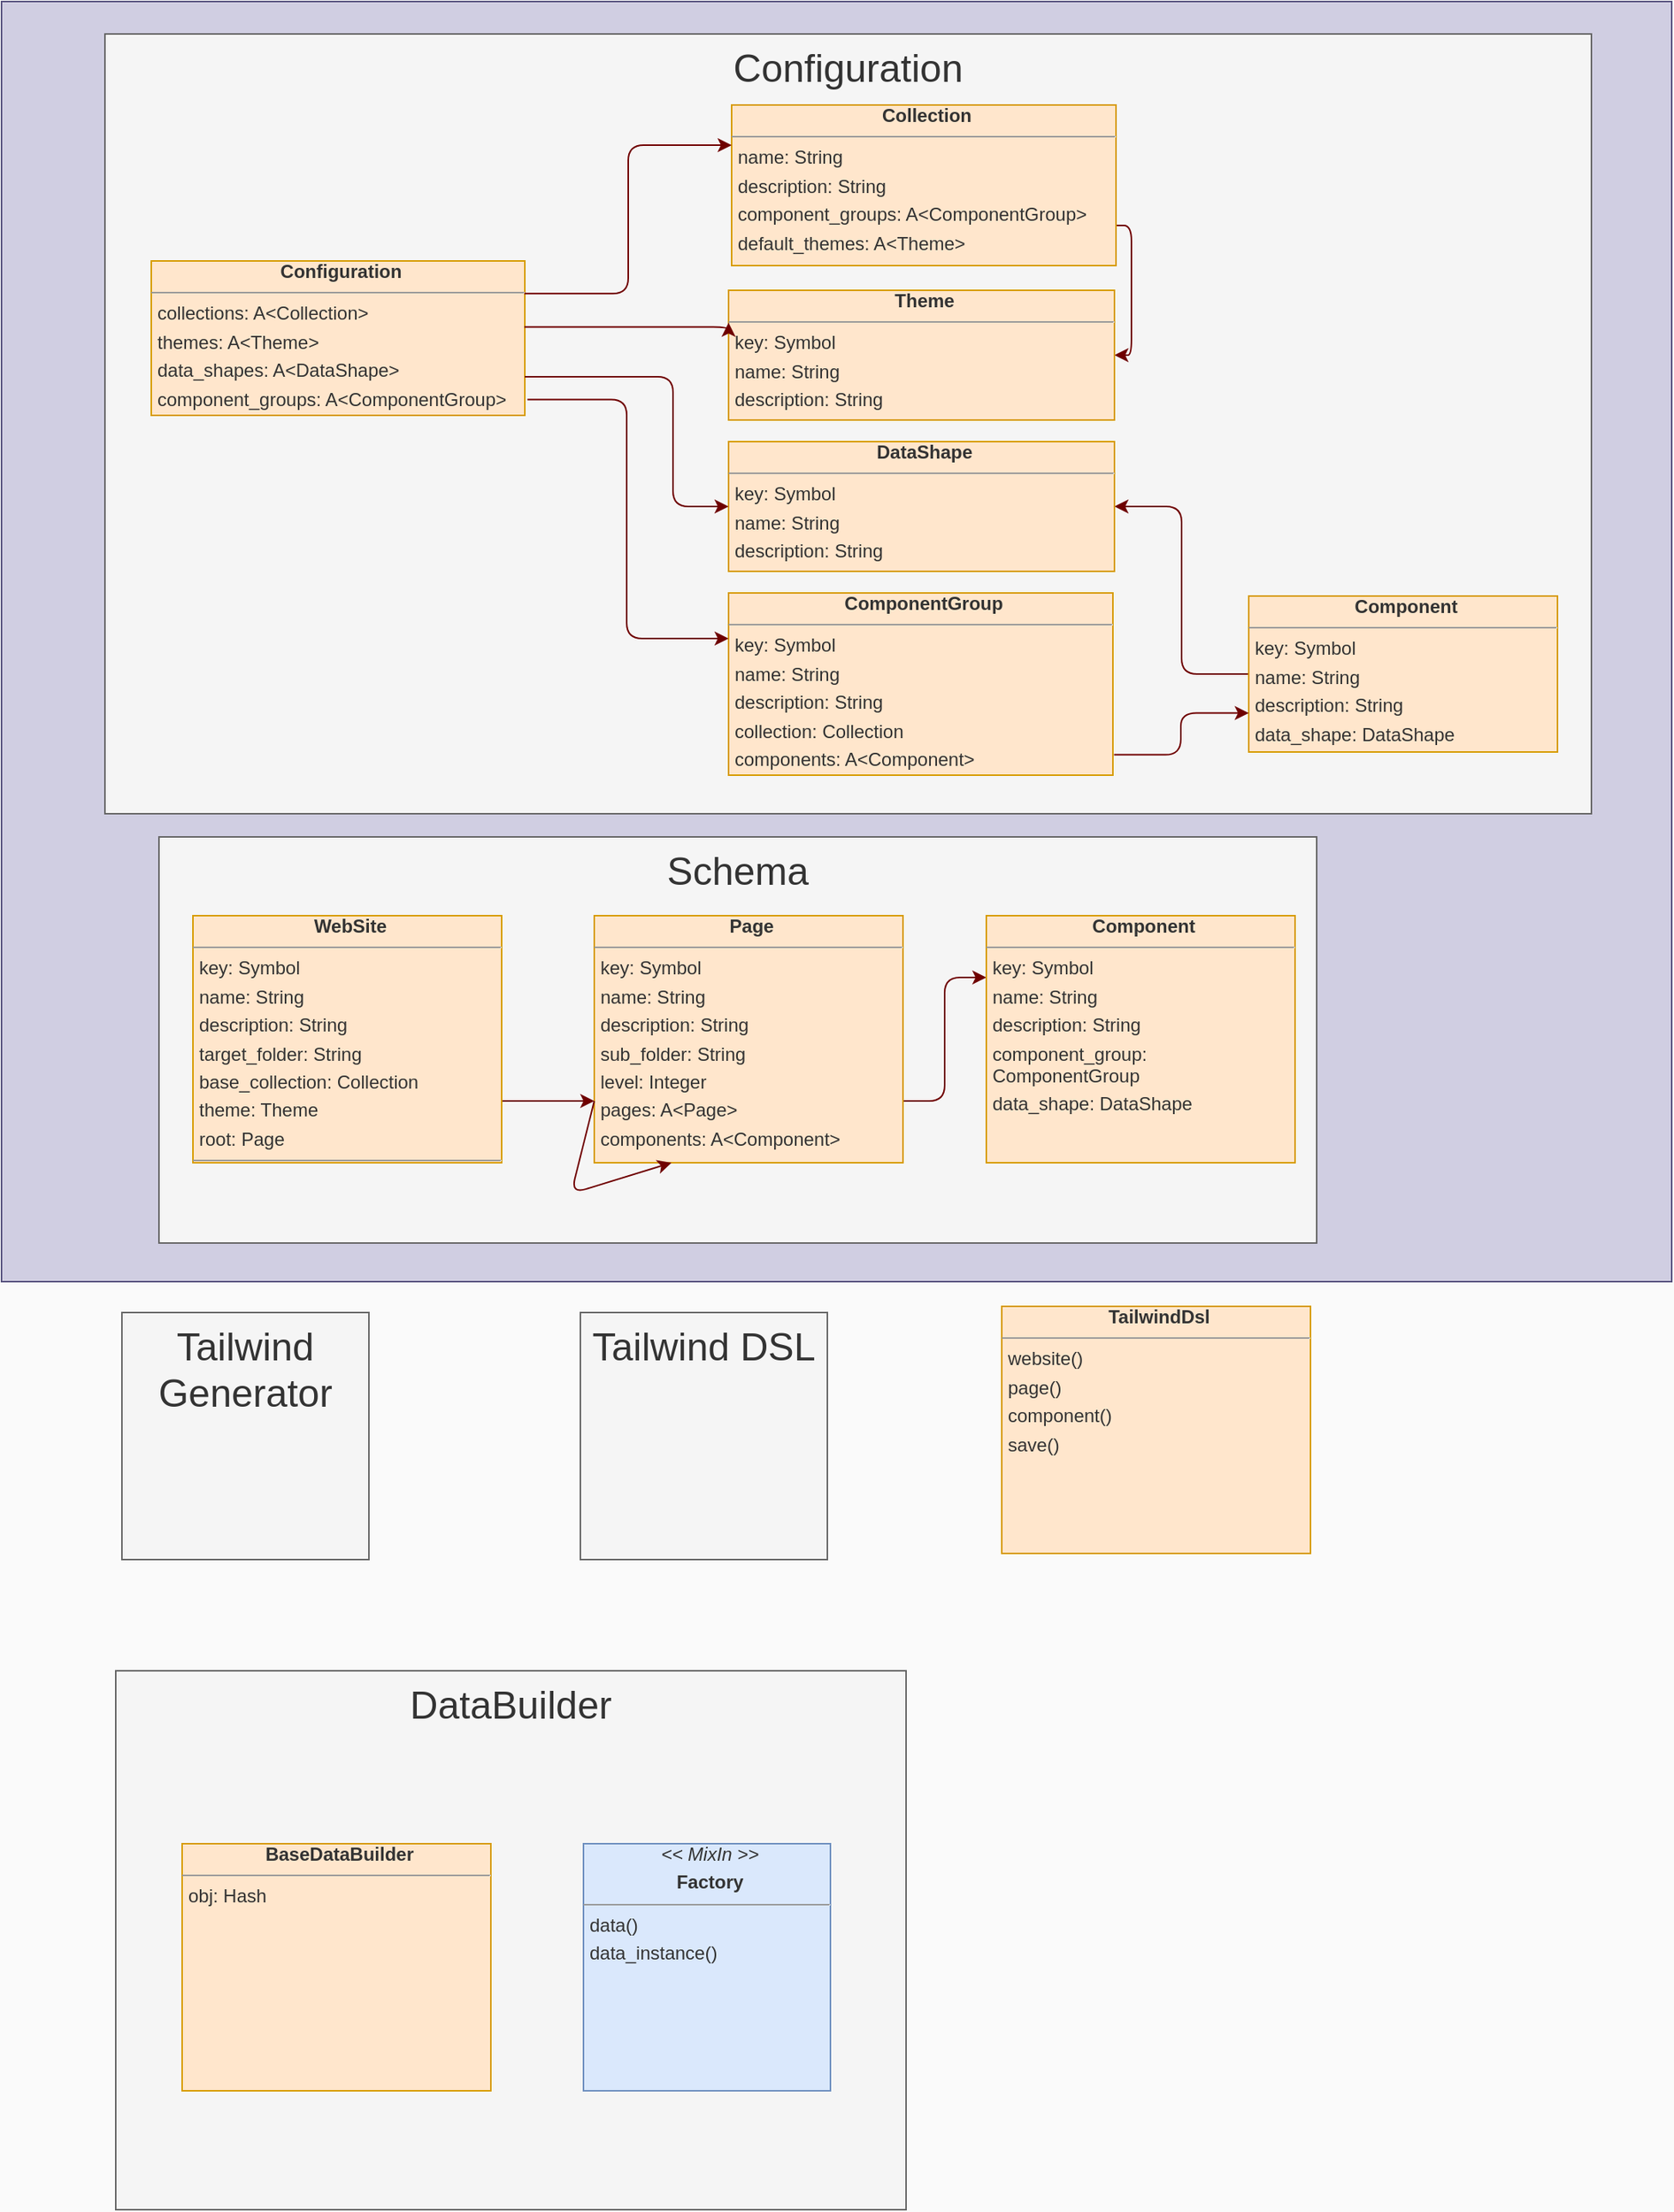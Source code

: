 <mxfile>
    <diagram id="Yy3" name="Domain Modal">
        <mxGraphModel dx="1775" dy="777" grid="0" gridSize="10" guides="1" tooltips="1" connect="1" arrows="1" fold="1" page="1" pageScale="1" pageWidth="1169" pageHeight="827" background="#fafafa" math="0" shadow="0">
            <root>
                <mxCell id="page_root_Yy3"/>
                <mxCell id="node_root_Yy3" parent="page_root_Yy3"/>
                <mxCell id="Yy3-2" value="Tailwind GEM" style="whiteSpace=wrap;html=1;rounded=0;fillColor=#d0cee2;strokeColor=#56517e;" parent="node_root_Yy3" vertex="1">
                    <mxGeometry x="13" y="10" width="1082" height="829" as="geometry"/>
                </mxCell>
                <mxCell id="Yy3-10" value="Schema" style="whiteSpace=wrap;html=1;rounded=0;fillColor=#f5f5f5;strokeColor=#666666;fontColor=#333333;verticalAlign=top;fontSize=25;" parent="node_root_Yy3" vertex="1">
                    <mxGeometry x="115" y="551" width="750" height="263" as="geometry"/>
                </mxCell>
                <mxCell id="7" style="edgeStyle=orthogonalEdgeStyle;shape=connector;rounded=1;html=1;exitX=1;exitY=0.75;exitDx=0;exitDy=0;entryX=0;entryY=0.75;entryDx=0;entryDy=0;labelBackgroundColor=default;fontFamily=Helvetica;fontSize=25;fontColor=default;endArrow=classic;strokeColor=#6F0000;fillColor=#a20025;elbow=vertical;" parent="node_root_Yy3" source="Yy3-11" target="Yy3-12" edge="1">
                    <mxGeometry relative="1" as="geometry"/>
                </mxCell>
                <mxCell id="Yy3-11" value="&lt;p style=&quot;margin:0px;margin-left:4px;margin-bottom:4px;text-align:center&quot;&gt;&lt;b&gt;WebSite&lt;/b&gt;&lt;/p&gt;&lt;hr size=&quot;1&quot;/&gt;&lt;p style=&quot;margin:0px;margin-left:4px;margin-bottom:4px&quot;&gt;key: Symbol&lt;/p&gt;&lt;p style=&quot;margin:0px;margin-left:4px;margin-bottom:4px&quot;&gt;name: String&lt;/p&gt;&lt;p style=&quot;margin:0px;margin-left:4px;margin-bottom:4px&quot;&gt;description: String&lt;/p&gt;&lt;p style=&quot;margin:0px;margin-left:4px;margin-bottom:4px&quot;&gt;target_folder: String&lt;/p&gt;&lt;p style=&quot;margin:0px;margin-left:4px;margin-bottom:4px&quot;&gt;base_collection: Collection&lt;/p&gt;&lt;p style=&quot;margin:0px;margin-left:4px;margin-bottom:4px&quot;&gt;theme: Theme&lt;/p&gt;&lt;p style=&quot;margin:0px;margin-left:4px;margin-bottom:4px&quot;&gt;root: Page&lt;/p&gt;&lt;hr size=&quot;1&quot;/&gt;&lt;p style=&quot;margin:0px;margin-left:4px;margin-bottom:4px&quot;&gt;favourite_components() : A&amp;lt;Component&amp;gt;&lt;/p&gt;" style="whiteSpace=wrap;html=1;rounded=0;fillColor=#ffe6cc;strokeColor=#d79b00;fontColor=#333333;align=left;overflow=fill;fontSize=12;fontFamily=Helvetica" parent="node_root_Yy3" vertex="1">
                    <mxGeometry x="137" y="602" width="200" height="160" as="geometry"/>
                </mxCell>
                <mxCell id="8" style="edgeStyle=orthogonalEdgeStyle;shape=connector;rounded=1;html=1;exitX=1;exitY=0.75;exitDx=0;exitDy=0;entryX=0;entryY=0.25;entryDx=0;entryDy=0;labelBackgroundColor=default;fontFamily=Helvetica;fontSize=25;fontColor=default;endArrow=classic;strokeColor=#6F0000;fillColor=#a20025;elbow=vertical;" parent="node_root_Yy3" source="Yy3-12" target="Yy3-13" edge="1">
                    <mxGeometry relative="1" as="geometry"/>
                </mxCell>
                <mxCell id="Yy3-12" value="&lt;p style=&quot;margin:0px;margin-left:4px;margin-bottom:4px;text-align:center&quot;&gt;&lt;b&gt;Page&lt;/b&gt;&lt;/p&gt;&lt;hr size=&quot;1&quot;/&gt;&lt;p style=&quot;margin:0px;margin-left:4px;margin-bottom:4px&quot;&gt;key: Symbol&lt;/p&gt;&lt;p style=&quot;margin:0px;margin-left:4px;margin-bottom:4px&quot;&gt;name: String&lt;/p&gt;&lt;p style=&quot;margin:0px;margin-left:4px;margin-bottom:4px&quot;&gt;description: String&lt;/p&gt;&lt;p style=&quot;margin:0px;margin-left:4px;margin-bottom:4px&quot;&gt;sub_folder: String&lt;/p&gt;&lt;p style=&quot;margin:0px;margin-left:4px;margin-bottom:4px&quot;&gt;level: Integer&lt;/p&gt;&lt;p style=&quot;margin:0px;margin-left:4px;margin-bottom:4px&quot;&gt;pages: A&amp;lt;Page&amp;gt;&lt;/p&gt;&lt;p style=&quot;margin:0px;margin-left:4px;margin-bottom:4px&quot;&gt;components: A&amp;lt;Component&amp;gt;&lt;/p&gt;" style="whiteSpace=wrap;html=1;rounded=0;fillColor=#ffe6cc;strokeColor=#d79b00;fontColor=#333333;align=left;overflow=fill;fontSize=12;fontFamily=Helvetica" parent="node_root_Yy3" vertex="1">
                    <mxGeometry x="397" y="602" width="200" height="160" as="geometry"/>
                </mxCell>
                <mxCell id="Yy3-13" value="&lt;p style=&quot;margin:0px;margin-left:4px;margin-bottom:4px;text-align:center&quot;&gt;&lt;b&gt;Component&lt;/b&gt;&lt;/p&gt;&lt;hr size=&quot;1&quot;/&gt;&lt;p style=&quot;margin:0px;margin-left:4px;margin-bottom:4px&quot;&gt;key: Symbol&lt;/p&gt;&lt;p style=&quot;margin:0px;margin-left:4px;margin-bottom:4px&quot;&gt;name: String&lt;/p&gt;&lt;p style=&quot;margin:0px;margin-left:4px;margin-bottom:4px&quot;&gt;description: String&lt;/p&gt;&lt;p style=&quot;margin:0px;margin-left:4px;margin-bottom:4px&quot;&gt;component_group: ComponentGroup&lt;/p&gt;&lt;p style=&quot;margin:0px;margin-left:4px;margin-bottom:4px&quot;&gt;data_shape: DataShape&lt;/p&gt;" style="whiteSpace=wrap;html=1;rounded=0;fillColor=#ffe6cc;strokeColor=#d79b00;fontColor=#333333;align=left;overflow=fill;fontSize=12;fontFamily=Helvetica" parent="node_root_Yy3" vertex="1">
                    <mxGeometry x="651" y="602" width="200" height="160" as="geometry"/>
                </mxCell>
                <mxCell id="Yy3-14" value="Tailwind Generator" style="whiteSpace=wrap;html=1;rounded=0;fillColor=#f5f5f5;strokeColor=#666666;fontColor=#333333;verticalAlign=top;fontSize=25;" parent="node_root_Yy3" vertex="1">
                    <mxGeometry x="91" y="859" width="160" height="160" as="geometry"/>
                </mxCell>
                <mxCell id="Yy3-15" value="Tailwind DSL" style="whiteSpace=wrap;html=1;rounded=0;fillColor=#f5f5f5;strokeColor=#666666;fontColor=#333333;verticalAlign=top;fontSize=25;" parent="node_root_Yy3" vertex="1">
                    <mxGeometry x="388" y="859" width="160" height="160" as="geometry"/>
                </mxCell>
                <mxCell id="abc" value="&lt;p style=&quot;margin:0px;margin-left:4px;margin-bottom:4px;text-align:center&quot;&gt;&lt;b&gt;TailwindDsl&lt;/b&gt;&lt;/p&gt;&lt;hr size=&quot;1&quot;/&gt;&lt;p style=&quot;margin:0px;margin-left:4px;margin-bottom:4px&quot;&gt;website()&lt;/p&gt;&lt;p style=&quot;margin:0px;margin-left:4px;margin-bottom:4px&quot;&gt;page()&lt;/p&gt;&lt;p style=&quot;margin:0px;margin-left:4px;margin-bottom:4px&quot;&gt;component()&lt;/p&gt;&lt;p style=&quot;margin:0px;margin-left:4px;margin-bottom:4px&quot;&gt;save()&lt;/p&gt;" style="whiteSpace=wrap;html=1;rounded=0;fillColor=#ffe6cc;strokeColor=#d79b00;fontColor=#333333;align=left;overflow=fill;fontSize=12;fontFamily=Helvetica" parent="node_root_Yy3" vertex="1">
                    <mxGeometry x="661" y="855" width="200" height="160" as="geometry"/>
                </mxCell>
                <mxCell id="abc1" value="DataBuilder" style="whiteSpace=wrap;html=1;rounded=0;fillColor=#f5f5f5;strokeColor=#666666;fontColor=#333333;verticalAlign=top;fontSize=25;" parent="node_root_Yy3" vertex="1">
                    <mxGeometry x="87" y="1091" width="512" height="349" as="geometry"/>
                </mxCell>
                <mxCell id="Yy3-18" value="&lt;p style=&quot;margin:0px;margin-left:4px;margin-bottom:4px;text-align:center&quot;&gt;&lt;b&gt;BaseDataBuilder&lt;/b&gt;&lt;/p&gt;&lt;hr size=&quot;1&quot;/&gt;&lt;p style=&quot;margin:0px;margin-left:4px;margin-bottom:4px&quot;&gt;obj: Hash&lt;/p&gt;" style="whiteSpace=wrap;html=1;rounded=0;fillColor=#ffe6cc;strokeColor=#d79b00;fontColor=#333333;align=left;overflow=fill;fontSize=12;fontFamily=Helvetica" parent="node_root_Yy3" vertex="1">
                    <mxGeometry x="130" y="1203" width="200" height="160" as="geometry"/>
                </mxCell>
                <mxCell id="Yy3-19" value="&lt;p style=&quot;margin:0px;margin-left:4px;margin-bottom:4px;text-align:center&quot;&gt;&lt;i&gt;&amp;lt;&amp;lt; MixIn &amp;gt;&amp;gt;&lt;/i&gt;&lt;/p&gt;&lt;p style=&quot;margin:0px;margin-left:4px;margin-bottom:4px;text-align:center&quot;&gt;&lt;b&gt;Factory&lt;/b&gt;&lt;/p&gt;&lt;hr size=&quot;1&quot;/&gt;&lt;p style=&quot;margin:0px;margin-left:4px;margin-bottom:4px&quot;&gt;data()&lt;/p&gt;&lt;p style=&quot;margin:0px;margin-left:4px;margin-bottom:4px&quot;&gt;data_instance()&lt;/p&gt;" style="whiteSpace=wrap;html=1;rounded=0;fillColor=#dae8fc;strokeColor=#6c8ebf;fontColor=#333333;align=left;overflow=fill;fontSize=12;fontFamily=Helvetica" parent="node_root_Yy3" vertex="1">
                    <mxGeometry x="390" y="1203" width="160" height="160" as="geometry"/>
                </mxCell>
                <mxCell id="5" value="" style="group" parent="node_root_Yy3" vertex="1" connectable="0">
                    <mxGeometry x="80" y="31" width="963" height="505" as="geometry"/>
                </mxCell>
                <mxCell id="Yy3-3" value="Configuration" style="whiteSpace=wrap;html=1;rounded=0;fillColor=#f5f5f5;strokeColor=#666666;fontColor=#333333;verticalAlign=top;fontSize=25;" parent="5" vertex="1">
                    <mxGeometry width="963" height="505" as="geometry"/>
                </mxCell>
                <mxCell id="Yy3-4" value="&lt;p style=&quot;margin:0px;margin-left:4px;margin-bottom:4px;text-align:center&quot;&gt;&lt;b&gt;Configuration&lt;/b&gt;&lt;/p&gt;&lt;hr size=&quot;1&quot;/&gt;&lt;p style=&quot;margin:0px;margin-left:4px;margin-bottom:4px&quot;&gt;collections: A&amp;lt;Collection&amp;gt;&lt;/p&gt;&lt;p style=&quot;margin:0px;margin-left:4px;margin-bottom:4px&quot;&gt;themes: A&amp;lt;Theme&amp;gt;&lt;/p&gt;&lt;p style=&quot;margin:0px;margin-left:4px;margin-bottom:4px&quot;&gt;data_shapes: A&amp;lt;DataShape&amp;gt;&lt;/p&gt;&lt;p style=&quot;margin:0px;margin-left:4px;margin-bottom:4px&quot;&gt;component_groups: A&amp;lt;ComponentGroup&amp;gt;&lt;/p&gt;" style="whiteSpace=wrap;html=1;rounded=0;fillColor=#ffe6cc;strokeColor=#d79b00;fontColor=#333333;align=left;overflow=fill;fontSize=12;fontFamily=Helvetica" parent="5" vertex="1">
                    <mxGeometry x="30" y="147" width="242" height="100" as="geometry"/>
                </mxCell>
                <mxCell id="11" style="edgeStyle=orthogonalEdgeStyle;shape=connector;rounded=1;html=1;exitX=1;exitY=0.75;exitDx=0;exitDy=0;entryX=1;entryY=0.5;entryDx=0;entryDy=0;labelBackgroundColor=default;fontFamily=Helvetica;fontSize=11;fontColor=default;endArrow=classic;strokeColor=#6F0000;fillColor=#a20025;elbow=vertical;" edge="1" parent="5" source="Yy3-5" target="Yy3-6">
                    <mxGeometry relative="1" as="geometry"/>
                </mxCell>
                <mxCell id="Yy3-5" value="&lt;p style=&quot;margin:0px;margin-left:4px;margin-bottom:4px;text-align:center&quot;&gt;&lt;b&gt;Collection&lt;/b&gt;&lt;/p&gt;&lt;hr size=&quot;1&quot;/&gt;&lt;p style=&quot;margin:0px;margin-left:4px;margin-bottom:4px&quot;&gt;name: String&lt;/p&gt;&lt;p style=&quot;margin:0px;margin-left:4px;margin-bottom:4px&quot;&gt;description: String&lt;/p&gt;&lt;p style=&quot;margin:0px;margin-left:4px;margin-bottom:4px&quot;&gt;component_groups: A&amp;lt;ComponentGroup&amp;gt;&lt;/p&gt;&lt;p style=&quot;margin:0px;margin-left:4px;margin-bottom:4px&quot;&gt;default_themes: A&amp;lt;Theme&amp;gt;&lt;/p&gt;" style="whiteSpace=wrap;html=1;rounded=0;fillColor=#ffe6cc;strokeColor=#d79b00;fontColor=#333333;align=left;overflow=fill;fontSize=12;fontFamily=Helvetica" parent="5" vertex="1">
                    <mxGeometry x="406" y="46" width="249" height="104" as="geometry"/>
                </mxCell>
                <mxCell id="bwwXM-OtOtQTHJMylTEU-0" style="edgeStyle=orthogonalEdgeStyle;html=1;exitX=0.999;exitY=0.211;exitDx=0;exitDy=0;entryX=0;entryY=0.25;entryDx=0;entryDy=0;fillColor=#a20025;strokeColor=#6F0000;exitPerimeter=0;elbow=vertical;" parent="5" source="Yy3-4" target="Yy3-5" edge="1">
                    <mxGeometry relative="1" as="geometry"/>
                </mxCell>
                <mxCell id="Yy3-6" value="&lt;p style=&quot;margin:0px;margin-left:4px;margin-bottom:4px;text-align:center&quot;&gt;&lt;b&gt;Theme&lt;/b&gt;&lt;/p&gt;&lt;hr size=&quot;1&quot;/&gt;&lt;p style=&quot;margin:0px;margin-left:4px;margin-bottom:4px&quot;&gt;key: Symbol&lt;/p&gt;&lt;p style=&quot;margin:0px;margin-left:4px;margin-bottom:4px&quot;&gt;name: String&lt;/p&gt;&lt;p style=&quot;margin:0px;margin-left:4px;margin-bottom:4px&quot;&gt;description: String&lt;/p&gt;" style="whiteSpace=wrap;html=1;rounded=0;fillColor=#ffe6cc;strokeColor=#d79b00;fontColor=#333333;align=left;overflow=fill;fontSize=12;fontFamily=Helvetica" parent="5" vertex="1">
                    <mxGeometry x="404" y="166" width="250" height="84" as="geometry"/>
                </mxCell>
                <mxCell id="1" style="edgeStyle=orthogonalEdgeStyle;shape=connector;rounded=1;html=1;exitX=0.999;exitY=0.428;exitDx=0;exitDy=0;entryX=0;entryY=0.25;entryDx=0;entryDy=0;labelBackgroundColor=default;fontFamily=Helvetica;fontSize=11;fontColor=default;endArrow=classic;strokeColor=#6F0000;fillColor=#a20025;exitPerimeter=0;elbow=vertical;" parent="5" source="Yy3-4" target="Yy3-6" edge="1">
                    <mxGeometry relative="1" as="geometry">
                        <Array as="points">
                            <mxPoint x="404" y="190"/>
                        </Array>
                    </mxGeometry>
                </mxCell>
                <mxCell id="Yy3-7" value="&lt;p style=&quot;margin:0px;margin-left:4px;margin-bottom:4px;text-align:center&quot;&gt;&lt;b&gt;ComponentGroup&lt;/b&gt;&lt;/p&gt;&lt;hr size=&quot;1&quot;/&gt;&lt;p style=&quot;margin:0px;margin-left:4px;margin-bottom:4px&quot;&gt;key: Symbol&lt;/p&gt;&lt;p style=&quot;margin:0px;margin-left:4px;margin-bottom:4px&quot;&gt;name: String&lt;/p&gt;&lt;p style=&quot;margin:0px;margin-left:4px;margin-bottom:4px&quot;&gt;description: String&lt;/p&gt;&lt;p style=&quot;margin:0px;margin-left:4px;margin-bottom:4px&quot;&gt;collection: Collection&lt;/p&gt;&lt;p style=&quot;margin:0px;margin-left:4px;margin-bottom:4px&quot;&gt;components: A&amp;lt;Component&amp;gt;&lt;/p&gt;" style="whiteSpace=wrap;html=1;rounded=0;fillColor=#ffe6cc;strokeColor=#d79b00;fontColor=#333333;align=left;overflow=fill;fontSize=12;fontFamily=Helvetica" parent="5" vertex="1">
                    <mxGeometry x="404" y="362" width="249" height="118" as="geometry"/>
                </mxCell>
                <mxCell id="3" style="edgeStyle=orthogonalEdgeStyle;shape=connector;rounded=1;html=1;exitX=1.007;exitY=0.898;exitDx=0;exitDy=0;labelBackgroundColor=default;fontFamily=Helvetica;fontSize=11;fontColor=default;endArrow=classic;strokeColor=#6F0000;fillColor=#a20025;exitPerimeter=0;entryX=0;entryY=0.25;entryDx=0;entryDy=0;elbow=vertical;" parent="5" source="Yy3-4" target="Yy3-7" edge="1">
                    <mxGeometry relative="1" as="geometry"/>
                </mxCell>
                <mxCell id="12" style="edgeStyle=orthogonalEdgeStyle;shape=connector;rounded=1;html=1;exitX=0;exitY=0.5;exitDx=0;exitDy=0;entryX=1;entryY=0.5;entryDx=0;entryDy=0;labelBackgroundColor=default;fontFamily=Helvetica;fontSize=11;fontColor=default;endArrow=classic;strokeColor=#6F0000;fillColor=#a20025;elbow=vertical;" edge="1" parent="5" source="Yy3-8" target="Yy3-9">
                    <mxGeometry relative="1" as="geometry"/>
                </mxCell>
                <mxCell id="Yy3-8" value="&lt;p style=&quot;margin:0px;margin-left:4px;margin-bottom:4px;text-align:center&quot;&gt;&lt;b&gt;Component&lt;/b&gt;&lt;/p&gt;&lt;hr size=&quot;1&quot;/&gt;&lt;p style=&quot;margin:0px;margin-left:4px;margin-bottom:4px&quot;&gt;key: Symbol&lt;/p&gt;&lt;p style=&quot;margin:0px;margin-left:4px;margin-bottom:4px&quot;&gt;name: String&lt;/p&gt;&lt;p style=&quot;margin:0px;margin-left:4px;margin-bottom:4px&quot;&gt;description: String&lt;/p&gt;&lt;p style=&quot;margin:0px;margin-left:4px;margin-bottom:4px&quot;&gt;data_shape: DataShape&lt;/p&gt;" style="whiteSpace=wrap;html=1;rounded=0;fillColor=#ffe6cc;strokeColor=#d79b00;fontColor=#333333;align=left;overflow=fill;fontSize=12;fontFamily=Helvetica" parent="5" vertex="1">
                    <mxGeometry x="741" y="364" width="200" height="101" as="geometry"/>
                </mxCell>
                <mxCell id="4" style="edgeStyle=orthogonalEdgeStyle;shape=connector;rounded=1;html=1;exitX=1.003;exitY=0.888;exitDx=0;exitDy=0;entryX=0;entryY=0.75;entryDx=0;entryDy=0;labelBackgroundColor=default;fontFamily=Helvetica;fontSize=11;fontColor=default;endArrow=classic;strokeColor=#6F0000;fillColor=#a20025;exitPerimeter=0;" parent="5" source="Yy3-7" target="Yy3-8" edge="1">
                    <mxGeometry relative="1" as="geometry"/>
                </mxCell>
                <mxCell id="Yy3-9" value="&lt;p style=&quot;margin:0px;margin-left:4px;margin-bottom:4px;text-align:center&quot;&gt;&lt;b&gt;DataShape&lt;/b&gt;&lt;/p&gt;&lt;hr size=&quot;1&quot;/&gt;&lt;p style=&quot;margin:0px;margin-left:4px;margin-bottom:4px&quot;&gt;key: Symbol&lt;/p&gt;&lt;p style=&quot;margin:0px;margin-left:4px;margin-bottom:4px&quot;&gt;name: String&lt;/p&gt;&lt;p style=&quot;margin:0px;margin-left:4px;margin-bottom:4px&quot;&gt;description: String&lt;/p&gt;" style="whiteSpace=wrap;html=1;rounded=0;fillColor=#ffe6cc;strokeColor=#d79b00;fontColor=#333333;align=left;overflow=fill;fontSize=12;fontFamily=Helvetica" parent="5" vertex="1">
                    <mxGeometry x="404" y="264" width="250" height="84" as="geometry"/>
                </mxCell>
                <mxCell id="2" style="edgeStyle=orthogonalEdgeStyle;shape=connector;rounded=1;html=1;exitX=1;exitY=0.75;exitDx=0;exitDy=0;labelBackgroundColor=default;fontFamily=Helvetica;fontSize=11;fontColor=default;endArrow=classic;strokeColor=#6F0000;fillColor=#a20025;elbow=vertical;" parent="5" source="Yy3-4" target="Yy3-9" edge="1">
                    <mxGeometry relative="1" as="geometry">
                        <Array as="points">
                            <mxPoint x="368" y="222"/>
                            <mxPoint x="368" y="306"/>
                        </Array>
                    </mxGeometry>
                </mxCell>
                <mxCell id="9" style="edgeStyle=orthogonalEdgeStyle;shape=connector;rounded=1;html=1;exitX=0;exitY=0.75;exitDx=0;exitDy=0;entryX=0.25;entryY=1;entryDx=0;entryDy=0;labelBackgroundColor=default;fontFamily=Helvetica;fontSize=25;fontColor=default;endArrow=classic;strokeColor=#6F0000;fillColor=#a20025;" parent="node_root_Yy3" source="Yy3-12" target="Yy3-12" edge="1">
                    <mxGeometry relative="1" as="geometry">
                        <Array as="points">
                            <mxPoint x="382" y="782"/>
                        </Array>
                    </mxGeometry>
                </mxCell>
            </root>
        </mxGraphModel>
    </diagram>
</mxfile>